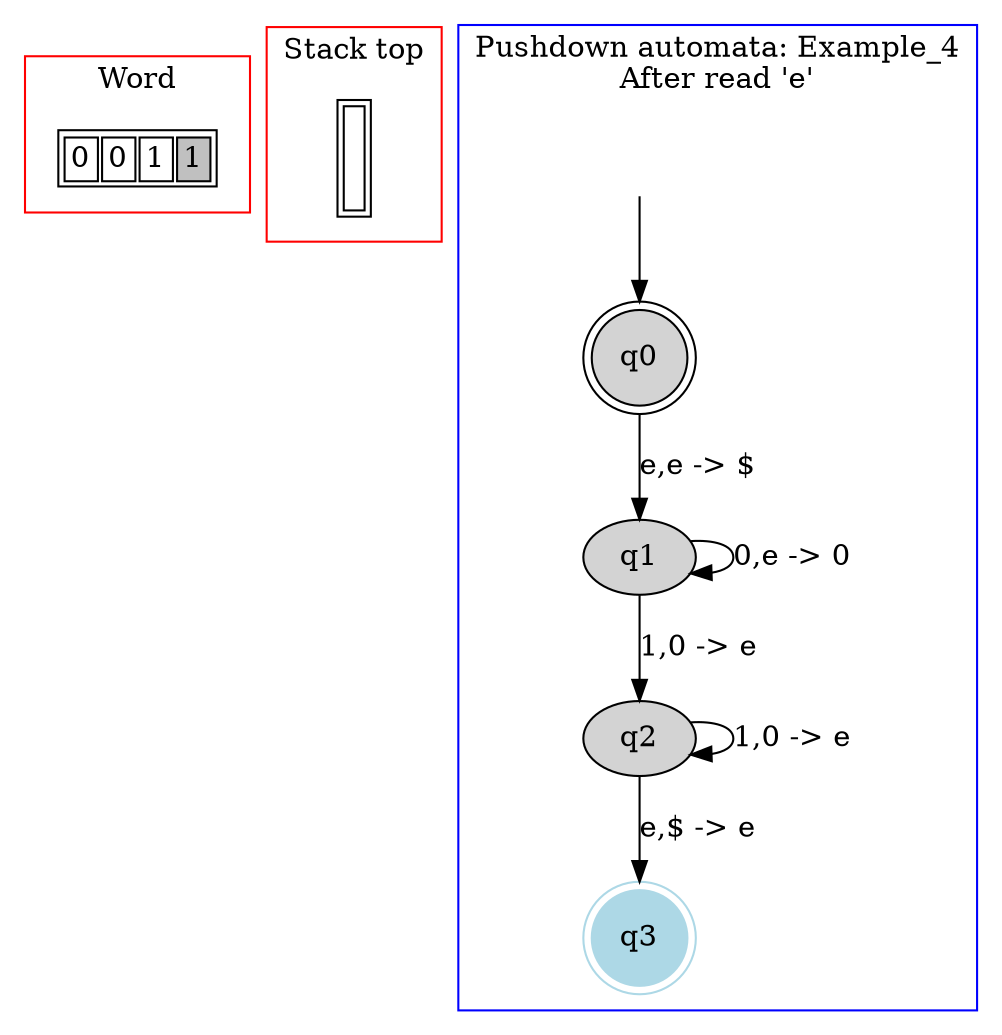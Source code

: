 digraph G {
	subgraph cluster_0 {
		node [shape=plaintext];

struct1 [label=<<TABLE>
<TR>
<TD><FONT>0</FONT></TD>
<TD><FONT>0</FONT></TD>
<TD><FONT>1</FONT></TD>
<TD BGCOLOR="gray"><FONT>1</FONT></TD>
</TR>
</TABLE>>];
label = "Word";
color=red;
}
	subgraph cluster_2 {
		node [shape=plaintext];

struct2 [label=<<TABLE>
<TR>
<TD width="10" height="50">
</TD>
</TR>
</TABLE>>];
label = "Stack top";
color=red;
}
	subgraph cluster_1 {
		node [style=filled];
		label = "Pushdown automata: Example_4
After read 'e'"
		color=blue;

		q0 [shape="doublecircle"];
		q1;
		q2;
		q3 [shape="doublecircle",color="lightblue"];
		q0->q1[label="e,e -> $"];
		q1->q1[label="0,e -> 0"];
		q1->q2[label="1,0 -> e"];
		q2->q2[label="1,0 -> e"];
		q2->q3[label="e,$ -> e"];
x [color=white, label=""];		x->q0	}

}